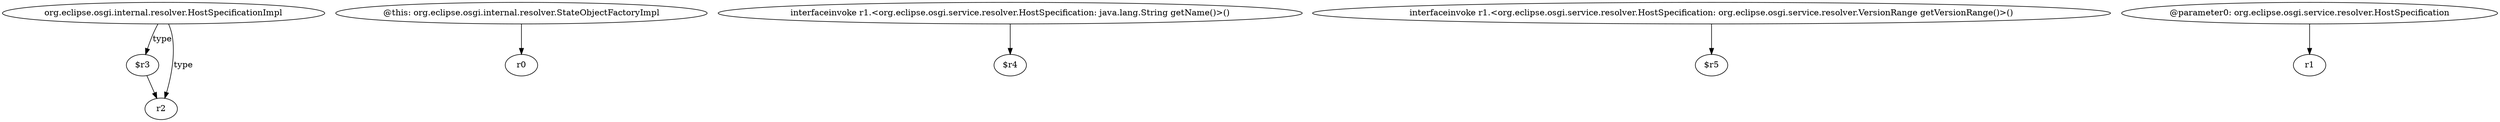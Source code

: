 digraph g {
0[label="$r3"]
1[label="r2"]
0->1[label=""]
2[label="@this: org.eclipse.osgi.internal.resolver.StateObjectFactoryImpl"]
3[label="r0"]
2->3[label=""]
4[label="interfaceinvoke r1.<org.eclipse.osgi.service.resolver.HostSpecification: java.lang.String getName()>()"]
5[label="$r4"]
4->5[label=""]
6[label="org.eclipse.osgi.internal.resolver.HostSpecificationImpl"]
6->1[label="type"]
7[label="interfaceinvoke r1.<org.eclipse.osgi.service.resolver.HostSpecification: org.eclipse.osgi.service.resolver.VersionRange getVersionRange()>()"]
8[label="$r5"]
7->8[label=""]
9[label="@parameter0: org.eclipse.osgi.service.resolver.HostSpecification"]
10[label="r1"]
9->10[label=""]
6->0[label="type"]
}